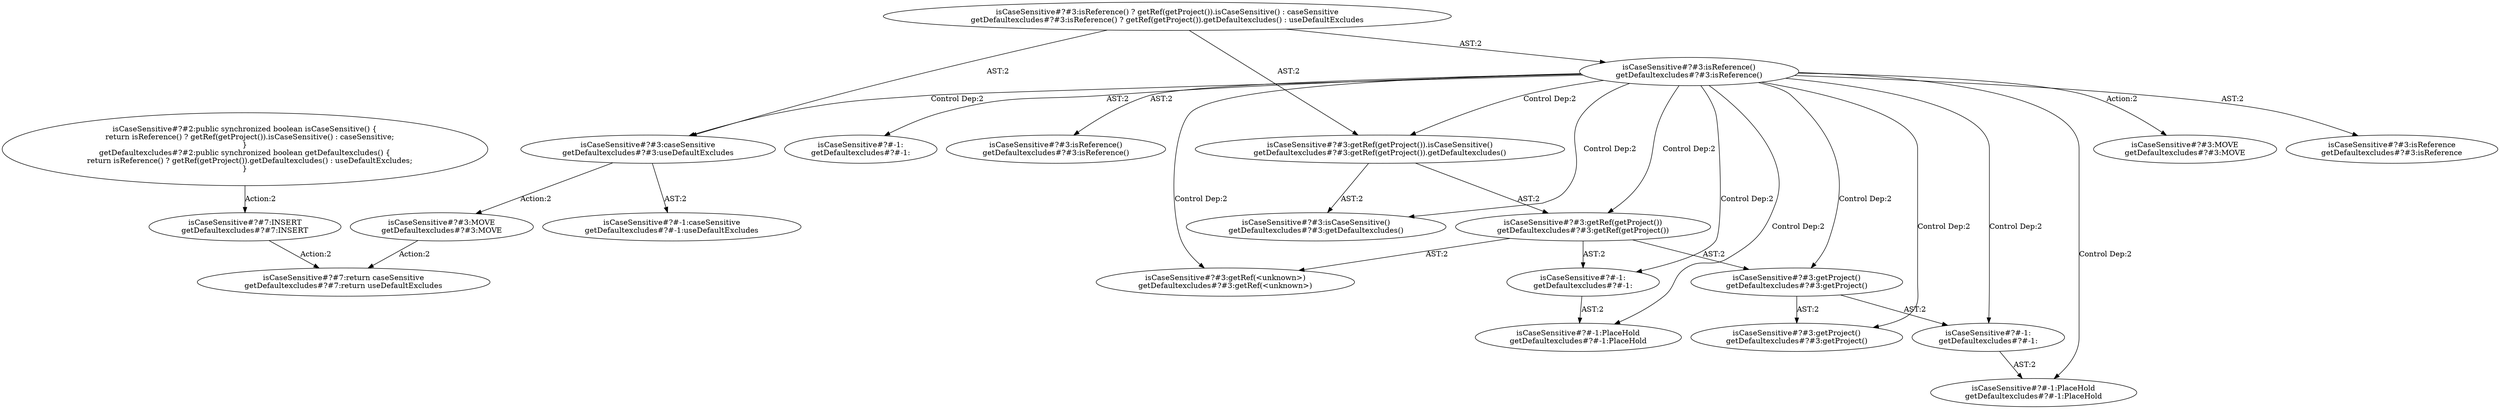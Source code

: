 digraph "Pattern" {
0 [label="isCaseSensitive#?#3:MOVE
getDefaultexcludes#?#3:MOVE" shape=ellipse]
1 [label="isCaseSensitive#?#3:caseSensitive
getDefaultexcludes#?#3:useDefaultExcludes" shape=ellipse]
2 [label="isCaseSensitive#?#3:isReference()
getDefaultexcludes#?#3:isReference()" shape=ellipse]
3 [label="isCaseSensitive#?#3:isReference() ? getRef(getProject()).isCaseSensitive() : caseSensitive
getDefaultexcludes#?#3:isReference() ? getRef(getProject()).getDefaultexcludes() : useDefaultExcludes" shape=ellipse]
4 [label="isCaseSensitive#?#3:isReference
getDefaultexcludes#?#3:isReference" shape=ellipse]
5 [label="isCaseSensitive#?#-1:
getDefaultexcludes#?#-1:" shape=ellipse]
6 [label="isCaseSensitive#?#3:isReference()
getDefaultexcludes#?#3:isReference()" shape=ellipse]
7 [label="isCaseSensitive#?#3:getRef(getProject()).isCaseSensitive()
getDefaultexcludes#?#3:getRef(getProject()).getDefaultexcludes()" shape=ellipse]
8 [label="isCaseSensitive#?#3:isCaseSensitive()
getDefaultexcludes#?#3:getDefaultexcludes()" shape=ellipse]
9 [label="isCaseSensitive#?#3:getRef(getProject())
getDefaultexcludes#?#3:getRef(getProject())" shape=ellipse]
10 [label="isCaseSensitive#?#3:getRef(<unknown>)
getDefaultexcludes#?#3:getRef(<unknown>)" shape=ellipse]
11 [label="isCaseSensitive#?#-1:
getDefaultexcludes#?#-1:" shape=ellipse]
12 [label="isCaseSensitive#?#-1:PlaceHold
getDefaultexcludes#?#-1:PlaceHold" shape=ellipse]
13 [label="isCaseSensitive#?#3:getProject()
getDefaultexcludes#?#3:getProject()" shape=ellipse]
14 [label="isCaseSensitive#?#3:getProject()
getDefaultexcludes#?#3:getProject()" shape=ellipse]
15 [label="isCaseSensitive#?#-1:
getDefaultexcludes#?#-1:" shape=ellipse]
16 [label="isCaseSensitive#?#-1:PlaceHold
getDefaultexcludes#?#-1:PlaceHold" shape=ellipse]
17 [label="isCaseSensitive#?#3:MOVE
getDefaultexcludes#?#3:MOVE" shape=ellipse]
18 [label="isCaseSensitive#?#-1:caseSensitive
getDefaultexcludes#?#-1:useDefaultExcludes" shape=ellipse]
19 [label="isCaseSensitive#?#7:return caseSensitive
getDefaultexcludes#?#7:return useDefaultExcludes" shape=ellipse]
20 [label="isCaseSensitive#?#7:INSERT
getDefaultexcludes#?#7:INSERT" shape=ellipse]
21 [label="isCaseSensitive#?#2:public synchronized boolean isCaseSensitive() \{
    return isReference() ? getRef(getProject()).isCaseSensitive() : caseSensitive;
\}
getDefaultexcludes#?#2:public synchronized boolean getDefaultexcludes() \{
    return isReference() ? getRef(getProject()).getDefaultexcludes() : useDefaultExcludes;
\}" shape=ellipse]
0 -> 19 [label="Action:2"];
1 -> 0 [label="Action:2"];
1 -> 18 [label="AST:2"];
2 -> 1 [label="Control Dep:2"];
2 -> 4 [label="AST:2"];
2 -> 5 [label="AST:2"];
2 -> 6 [label="AST:2"];
2 -> 7 [label="Control Dep:2"];
2 -> 8 [label="Control Dep:2"];
2 -> 9 [label="Control Dep:2"];
2 -> 10 [label="Control Dep:2"];
2 -> 11 [label="Control Dep:2"];
2 -> 12 [label="Control Dep:2"];
2 -> 13 [label="Control Dep:2"];
2 -> 14 [label="Control Dep:2"];
2 -> 15 [label="Control Dep:2"];
2 -> 16 [label="Control Dep:2"];
2 -> 17 [label="Action:2"];
3 -> 1 [label="AST:2"];
3 -> 2 [label="AST:2"];
3 -> 7 [label="AST:2"];
7 -> 9 [label="AST:2"];
7 -> 8 [label="AST:2"];
9 -> 11 [label="AST:2"];
9 -> 10 [label="AST:2"];
9 -> 13 [label="AST:2"];
11 -> 12 [label="AST:2"];
13 -> 15 [label="AST:2"];
13 -> 14 [label="AST:2"];
15 -> 16 [label="AST:2"];
20 -> 19 [label="Action:2"];
21 -> 20 [label="Action:2"];
}